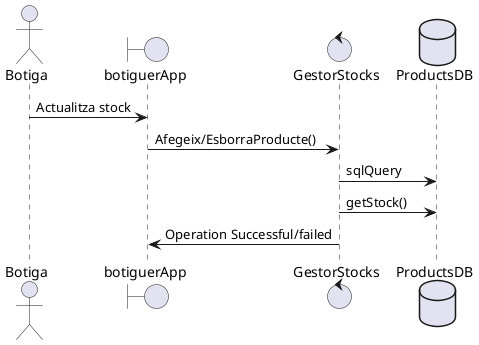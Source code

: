 @startuml
actor Botiga as B  
boundary botiguerApp as A
control GestorStocks as g 
database ProductsDB as db 

B -> A : Actualitza stock
A -> g: Afegeix/EsborraProducte()
g -> db: sqlQuery
g-> db: getStock()
g -> A: Operation Successful/failed


@enduml

